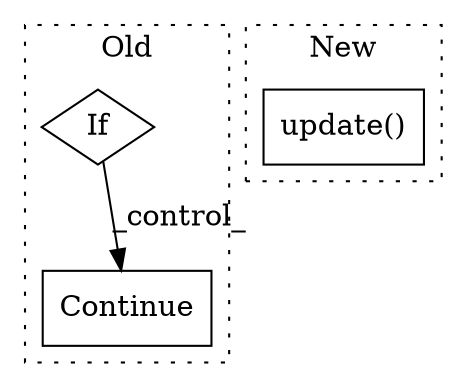 digraph G {
subgraph cluster0 {
1 [label="Continue" a="43" s="3599" l="8" shape="box"];
3 [label="If" a="96" s="3564" l="3" shape="diamond"];
label = "Old";
style="dotted";
}
subgraph cluster1 {
2 [label="update()" a="75" s="4381,4404" l="17,1" shape="box"];
label = "New";
style="dotted";
}
3 -> 1 [label="_control_"];
}